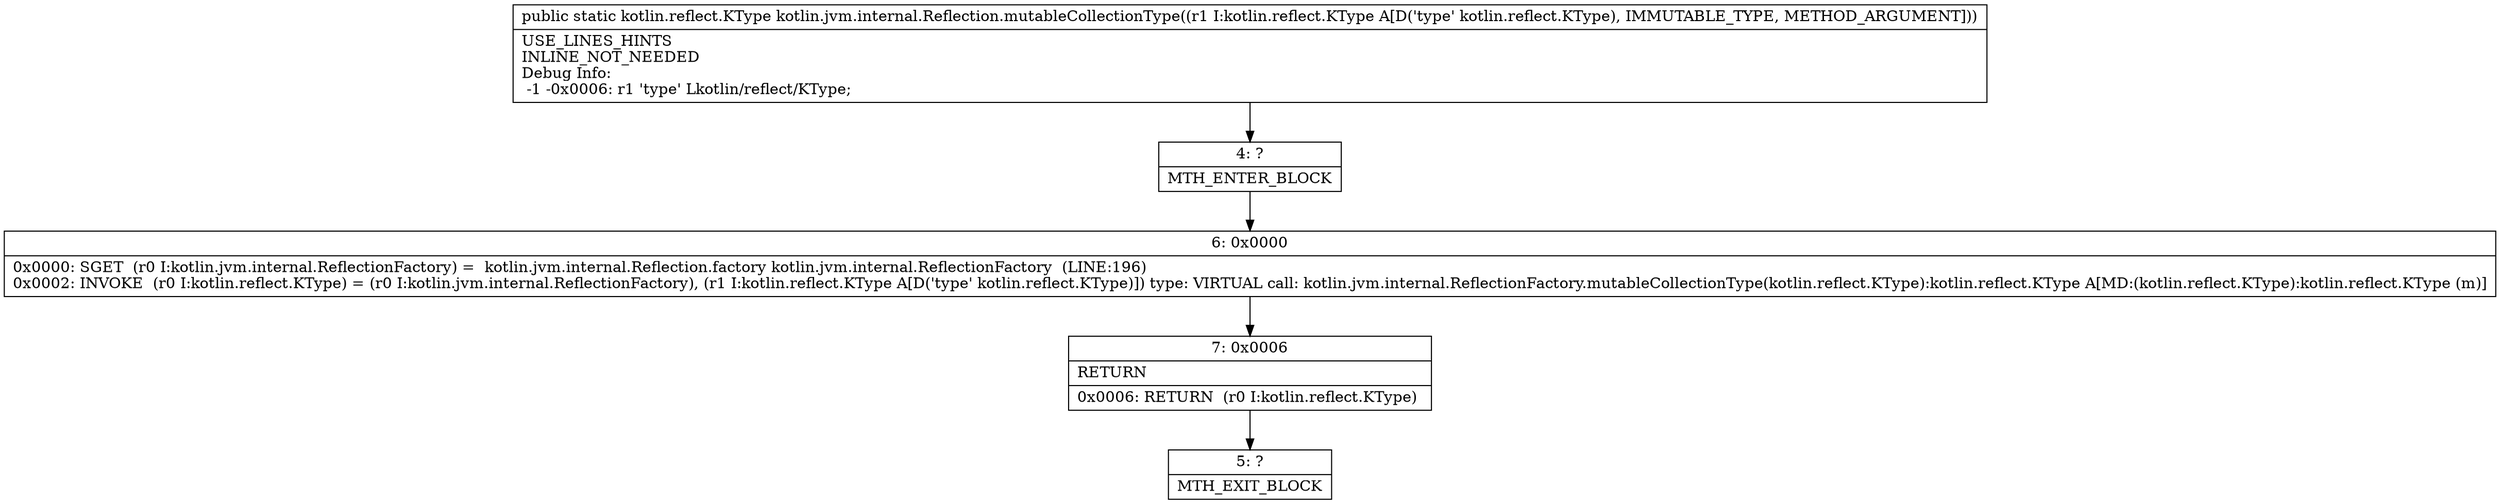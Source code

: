 digraph "CFG forkotlin.jvm.internal.Reflection.mutableCollectionType(Lkotlin\/reflect\/KType;)Lkotlin\/reflect\/KType;" {
Node_4 [shape=record,label="{4\:\ ?|MTH_ENTER_BLOCK\l}"];
Node_6 [shape=record,label="{6\:\ 0x0000|0x0000: SGET  (r0 I:kotlin.jvm.internal.ReflectionFactory) =  kotlin.jvm.internal.Reflection.factory kotlin.jvm.internal.ReflectionFactory  (LINE:196)\l0x0002: INVOKE  (r0 I:kotlin.reflect.KType) = (r0 I:kotlin.jvm.internal.ReflectionFactory), (r1 I:kotlin.reflect.KType A[D('type' kotlin.reflect.KType)]) type: VIRTUAL call: kotlin.jvm.internal.ReflectionFactory.mutableCollectionType(kotlin.reflect.KType):kotlin.reflect.KType A[MD:(kotlin.reflect.KType):kotlin.reflect.KType (m)]\l}"];
Node_7 [shape=record,label="{7\:\ 0x0006|RETURN\l|0x0006: RETURN  (r0 I:kotlin.reflect.KType) \l}"];
Node_5 [shape=record,label="{5\:\ ?|MTH_EXIT_BLOCK\l}"];
MethodNode[shape=record,label="{public static kotlin.reflect.KType kotlin.jvm.internal.Reflection.mutableCollectionType((r1 I:kotlin.reflect.KType A[D('type' kotlin.reflect.KType), IMMUTABLE_TYPE, METHOD_ARGUMENT]))  | USE_LINES_HINTS\lINLINE_NOT_NEEDED\lDebug Info:\l  \-1 \-0x0006: r1 'type' Lkotlin\/reflect\/KType;\l}"];
MethodNode -> Node_4;Node_4 -> Node_6;
Node_6 -> Node_7;
Node_7 -> Node_5;
}

